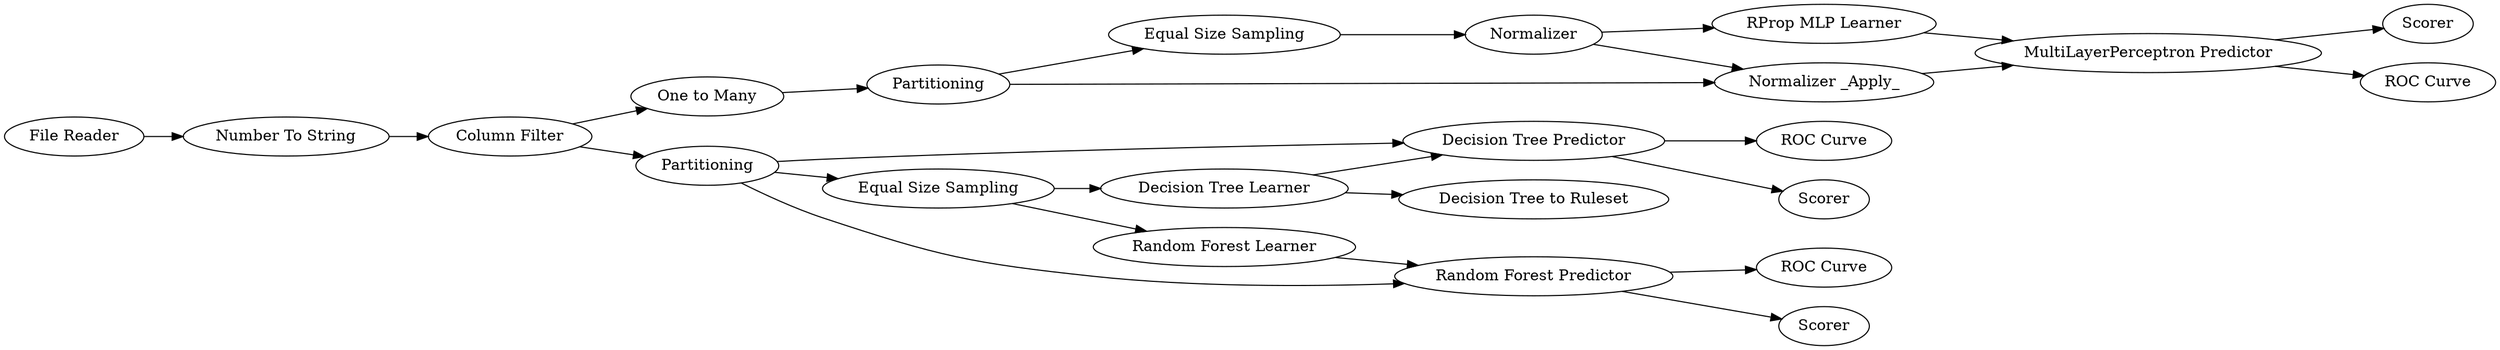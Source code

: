 digraph {
	12 -> 10
	24 -> 26
	10 -> 13
	21 -> 23
	8 -> 9
	23 -> 24
	4 -> 33
	9 -> 21
	12 -> 18
	25 -> 12
	1 -> 8
	4 -> 25
	29 -> 30
	26 -> 27
	10 -> 11
	33 -> 34
	33 -> 35
	29 -> 31
	9 -> 4
	23 -> 27
	25 -> 32
	4 -> 10
	32 -> 33
	26 -> 28
	27 -> 29
	28 -> 29
	27 [label="Normalizer _Apply_"]
	9 [label="Column Filter"]
	21 [label="One to Many"]
	18 [label="Decision Tree to Ruleset"]
	26 [label=Normalizer]
	8 [label="Number To String"]
	24 [label="Equal Size Sampling"]
	31 [label="ROC Curve"]
	25 [label="Equal Size Sampling"]
	12 [label="Decision Tree Learner"]
	10 [label="Decision Tree Predictor"]
	30 [label=Scorer]
	1 [label="File Reader"]
	28 [label="RProp MLP Learner"]
	11 [label=Scorer]
	4 [label=Partitioning]
	23 [label=Partitioning]
	13 [label="ROC Curve"]
	35 [label=Scorer]
	34 [label="ROC Curve"]
	29 [label="MultiLayerPerceptron Predictor"]
	33 [label="Random Forest Predictor"]
	32 [label="Random Forest Learner"]
	rankdir=LR
}
